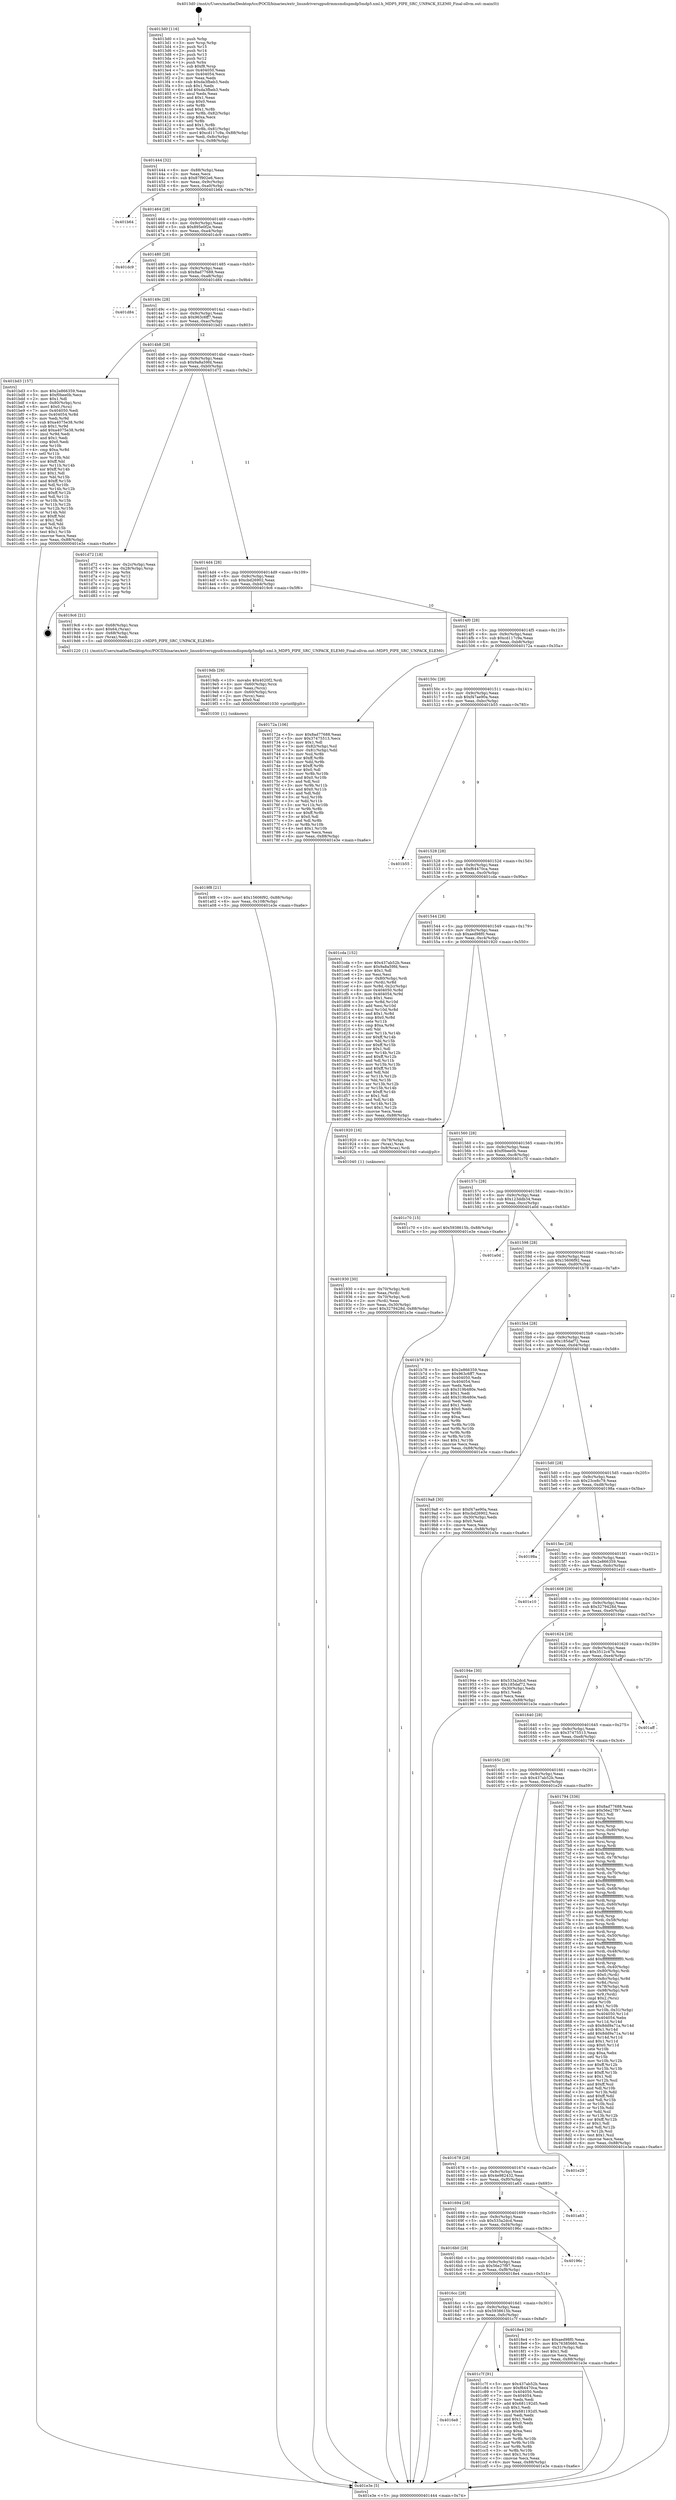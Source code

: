 digraph "0x4013d0" {
  label = "0x4013d0 (/mnt/c/Users/mathe/Desktop/tcc/POCII/binaries/extr_linuxdriversgpudrmmsmdispmdp5mdp5.xml.h_MDP5_PIPE_SRC_UNPACK_ELEM0_Final-ollvm.out::main(0))"
  labelloc = "t"
  node[shape=record]

  Entry [label="",width=0.3,height=0.3,shape=circle,fillcolor=black,style=filled]
  "0x401444" [label="{
     0x401444 [32]\l
     | [instrs]\l
     &nbsp;&nbsp;0x401444 \<+6\>: mov -0x88(%rbp),%eax\l
     &nbsp;&nbsp;0x40144a \<+2\>: mov %eax,%ecx\l
     &nbsp;&nbsp;0x40144c \<+6\>: sub $0x87f902e6,%ecx\l
     &nbsp;&nbsp;0x401452 \<+6\>: mov %eax,-0x9c(%rbp)\l
     &nbsp;&nbsp;0x401458 \<+6\>: mov %ecx,-0xa0(%rbp)\l
     &nbsp;&nbsp;0x40145e \<+6\>: je 0000000000401b64 \<main+0x794\>\l
  }"]
  "0x401b64" [label="{
     0x401b64\l
  }", style=dashed]
  "0x401464" [label="{
     0x401464 [28]\l
     | [instrs]\l
     &nbsp;&nbsp;0x401464 \<+5\>: jmp 0000000000401469 \<main+0x99\>\l
     &nbsp;&nbsp;0x401469 \<+6\>: mov -0x9c(%rbp),%eax\l
     &nbsp;&nbsp;0x40146f \<+5\>: sub $0x895e0f2e,%eax\l
     &nbsp;&nbsp;0x401474 \<+6\>: mov %eax,-0xa4(%rbp)\l
     &nbsp;&nbsp;0x40147a \<+6\>: je 0000000000401dc9 \<main+0x9f9\>\l
  }"]
  Exit [label="",width=0.3,height=0.3,shape=circle,fillcolor=black,style=filled,peripheries=2]
  "0x401dc9" [label="{
     0x401dc9\l
  }", style=dashed]
  "0x401480" [label="{
     0x401480 [28]\l
     | [instrs]\l
     &nbsp;&nbsp;0x401480 \<+5\>: jmp 0000000000401485 \<main+0xb5\>\l
     &nbsp;&nbsp;0x401485 \<+6\>: mov -0x9c(%rbp),%eax\l
     &nbsp;&nbsp;0x40148b \<+5\>: sub $0x8ad77688,%eax\l
     &nbsp;&nbsp;0x401490 \<+6\>: mov %eax,-0xa8(%rbp)\l
     &nbsp;&nbsp;0x401496 \<+6\>: je 0000000000401d84 \<main+0x9b4\>\l
  }"]
  "0x4016e8" [label="{
     0x4016e8\l
  }", style=dashed]
  "0x401d84" [label="{
     0x401d84\l
  }", style=dashed]
  "0x40149c" [label="{
     0x40149c [28]\l
     | [instrs]\l
     &nbsp;&nbsp;0x40149c \<+5\>: jmp 00000000004014a1 \<main+0xd1\>\l
     &nbsp;&nbsp;0x4014a1 \<+6\>: mov -0x9c(%rbp),%eax\l
     &nbsp;&nbsp;0x4014a7 \<+5\>: sub $0x963c6ff7,%eax\l
     &nbsp;&nbsp;0x4014ac \<+6\>: mov %eax,-0xac(%rbp)\l
     &nbsp;&nbsp;0x4014b2 \<+6\>: je 0000000000401bd3 \<main+0x803\>\l
  }"]
  "0x401c7f" [label="{
     0x401c7f [91]\l
     | [instrs]\l
     &nbsp;&nbsp;0x401c7f \<+5\>: mov $0x437ab52b,%eax\l
     &nbsp;&nbsp;0x401c84 \<+5\>: mov $0xf64470ca,%ecx\l
     &nbsp;&nbsp;0x401c89 \<+7\>: mov 0x404050,%edx\l
     &nbsp;&nbsp;0x401c90 \<+7\>: mov 0x404054,%esi\l
     &nbsp;&nbsp;0x401c97 \<+2\>: mov %edx,%edi\l
     &nbsp;&nbsp;0x401c99 \<+6\>: add $0x681192d5,%edi\l
     &nbsp;&nbsp;0x401c9f \<+3\>: sub $0x1,%edi\l
     &nbsp;&nbsp;0x401ca2 \<+6\>: sub $0x681192d5,%edi\l
     &nbsp;&nbsp;0x401ca8 \<+3\>: imul %edi,%edx\l
     &nbsp;&nbsp;0x401cab \<+3\>: and $0x1,%edx\l
     &nbsp;&nbsp;0x401cae \<+3\>: cmp $0x0,%edx\l
     &nbsp;&nbsp;0x401cb1 \<+4\>: sete %r8b\l
     &nbsp;&nbsp;0x401cb5 \<+3\>: cmp $0xa,%esi\l
     &nbsp;&nbsp;0x401cb8 \<+4\>: setl %r9b\l
     &nbsp;&nbsp;0x401cbc \<+3\>: mov %r8b,%r10b\l
     &nbsp;&nbsp;0x401cbf \<+3\>: and %r9b,%r10b\l
     &nbsp;&nbsp;0x401cc2 \<+3\>: xor %r9b,%r8b\l
     &nbsp;&nbsp;0x401cc5 \<+3\>: or %r8b,%r10b\l
     &nbsp;&nbsp;0x401cc8 \<+4\>: test $0x1,%r10b\l
     &nbsp;&nbsp;0x401ccc \<+3\>: cmovne %ecx,%eax\l
     &nbsp;&nbsp;0x401ccf \<+6\>: mov %eax,-0x88(%rbp)\l
     &nbsp;&nbsp;0x401cd5 \<+5\>: jmp 0000000000401e3e \<main+0xa6e\>\l
  }"]
  "0x401bd3" [label="{
     0x401bd3 [157]\l
     | [instrs]\l
     &nbsp;&nbsp;0x401bd3 \<+5\>: mov $0x2e866359,%eax\l
     &nbsp;&nbsp;0x401bd8 \<+5\>: mov $0xf0bee0b,%ecx\l
     &nbsp;&nbsp;0x401bdd \<+2\>: mov $0x1,%dl\l
     &nbsp;&nbsp;0x401bdf \<+4\>: mov -0x80(%rbp),%rsi\l
     &nbsp;&nbsp;0x401be3 \<+6\>: movl $0x0,(%rsi)\l
     &nbsp;&nbsp;0x401be9 \<+7\>: mov 0x404050,%edi\l
     &nbsp;&nbsp;0x401bf0 \<+8\>: mov 0x404054,%r8d\l
     &nbsp;&nbsp;0x401bf8 \<+3\>: mov %edi,%r9d\l
     &nbsp;&nbsp;0x401bfb \<+7\>: sub $0xa4075e38,%r9d\l
     &nbsp;&nbsp;0x401c02 \<+4\>: sub $0x1,%r9d\l
     &nbsp;&nbsp;0x401c06 \<+7\>: add $0xa4075e38,%r9d\l
     &nbsp;&nbsp;0x401c0d \<+4\>: imul %r9d,%edi\l
     &nbsp;&nbsp;0x401c11 \<+3\>: and $0x1,%edi\l
     &nbsp;&nbsp;0x401c14 \<+3\>: cmp $0x0,%edi\l
     &nbsp;&nbsp;0x401c17 \<+4\>: sete %r10b\l
     &nbsp;&nbsp;0x401c1b \<+4\>: cmp $0xa,%r8d\l
     &nbsp;&nbsp;0x401c1f \<+4\>: setl %r11b\l
     &nbsp;&nbsp;0x401c23 \<+3\>: mov %r10b,%bl\l
     &nbsp;&nbsp;0x401c26 \<+3\>: xor $0xff,%bl\l
     &nbsp;&nbsp;0x401c29 \<+3\>: mov %r11b,%r14b\l
     &nbsp;&nbsp;0x401c2c \<+4\>: xor $0xff,%r14b\l
     &nbsp;&nbsp;0x401c30 \<+3\>: xor $0x1,%dl\l
     &nbsp;&nbsp;0x401c33 \<+3\>: mov %bl,%r15b\l
     &nbsp;&nbsp;0x401c36 \<+4\>: and $0xff,%r15b\l
     &nbsp;&nbsp;0x401c3a \<+3\>: and %dl,%r10b\l
     &nbsp;&nbsp;0x401c3d \<+3\>: mov %r14b,%r12b\l
     &nbsp;&nbsp;0x401c40 \<+4\>: and $0xff,%r12b\l
     &nbsp;&nbsp;0x401c44 \<+3\>: and %dl,%r11b\l
     &nbsp;&nbsp;0x401c47 \<+3\>: or %r10b,%r15b\l
     &nbsp;&nbsp;0x401c4a \<+3\>: or %r11b,%r12b\l
     &nbsp;&nbsp;0x401c4d \<+3\>: xor %r12b,%r15b\l
     &nbsp;&nbsp;0x401c50 \<+3\>: or %r14b,%bl\l
     &nbsp;&nbsp;0x401c53 \<+3\>: xor $0xff,%bl\l
     &nbsp;&nbsp;0x401c56 \<+3\>: or $0x1,%dl\l
     &nbsp;&nbsp;0x401c59 \<+2\>: and %dl,%bl\l
     &nbsp;&nbsp;0x401c5b \<+3\>: or %bl,%r15b\l
     &nbsp;&nbsp;0x401c5e \<+4\>: test $0x1,%r15b\l
     &nbsp;&nbsp;0x401c62 \<+3\>: cmovne %ecx,%eax\l
     &nbsp;&nbsp;0x401c65 \<+6\>: mov %eax,-0x88(%rbp)\l
     &nbsp;&nbsp;0x401c6b \<+5\>: jmp 0000000000401e3e \<main+0xa6e\>\l
  }"]
  "0x4014b8" [label="{
     0x4014b8 [28]\l
     | [instrs]\l
     &nbsp;&nbsp;0x4014b8 \<+5\>: jmp 00000000004014bd \<main+0xed\>\l
     &nbsp;&nbsp;0x4014bd \<+6\>: mov -0x9c(%rbp),%eax\l
     &nbsp;&nbsp;0x4014c3 \<+5\>: sub $0x9a8a59fd,%eax\l
     &nbsp;&nbsp;0x4014c8 \<+6\>: mov %eax,-0xb0(%rbp)\l
     &nbsp;&nbsp;0x4014ce \<+6\>: je 0000000000401d72 \<main+0x9a2\>\l
  }"]
  "0x4019f8" [label="{
     0x4019f8 [21]\l
     | [instrs]\l
     &nbsp;&nbsp;0x4019f8 \<+10\>: movl $0x15606f92,-0x88(%rbp)\l
     &nbsp;&nbsp;0x401a02 \<+6\>: mov %eax,-0x108(%rbp)\l
     &nbsp;&nbsp;0x401a08 \<+5\>: jmp 0000000000401e3e \<main+0xa6e\>\l
  }"]
  "0x401d72" [label="{
     0x401d72 [18]\l
     | [instrs]\l
     &nbsp;&nbsp;0x401d72 \<+3\>: mov -0x2c(%rbp),%eax\l
     &nbsp;&nbsp;0x401d75 \<+4\>: lea -0x28(%rbp),%rsp\l
     &nbsp;&nbsp;0x401d79 \<+1\>: pop %rbx\l
     &nbsp;&nbsp;0x401d7a \<+2\>: pop %r12\l
     &nbsp;&nbsp;0x401d7c \<+2\>: pop %r13\l
     &nbsp;&nbsp;0x401d7e \<+2\>: pop %r14\l
     &nbsp;&nbsp;0x401d80 \<+2\>: pop %r15\l
     &nbsp;&nbsp;0x401d82 \<+1\>: pop %rbp\l
     &nbsp;&nbsp;0x401d83 \<+1\>: ret\l
  }"]
  "0x4014d4" [label="{
     0x4014d4 [28]\l
     | [instrs]\l
     &nbsp;&nbsp;0x4014d4 \<+5\>: jmp 00000000004014d9 \<main+0x109\>\l
     &nbsp;&nbsp;0x4014d9 \<+6\>: mov -0x9c(%rbp),%eax\l
     &nbsp;&nbsp;0x4014df \<+5\>: sub $0xcbd26902,%eax\l
     &nbsp;&nbsp;0x4014e4 \<+6\>: mov %eax,-0xb4(%rbp)\l
     &nbsp;&nbsp;0x4014ea \<+6\>: je 00000000004019c6 \<main+0x5f6\>\l
  }"]
  "0x4019db" [label="{
     0x4019db [29]\l
     | [instrs]\l
     &nbsp;&nbsp;0x4019db \<+10\>: movabs $0x4020f2,%rdi\l
     &nbsp;&nbsp;0x4019e5 \<+4\>: mov -0x60(%rbp),%rcx\l
     &nbsp;&nbsp;0x4019e9 \<+2\>: mov %eax,(%rcx)\l
     &nbsp;&nbsp;0x4019eb \<+4\>: mov -0x60(%rbp),%rcx\l
     &nbsp;&nbsp;0x4019ef \<+2\>: mov (%rcx),%esi\l
     &nbsp;&nbsp;0x4019f1 \<+2\>: mov $0x0,%al\l
     &nbsp;&nbsp;0x4019f3 \<+5\>: call 0000000000401030 \<printf@plt\>\l
     | [calls]\l
     &nbsp;&nbsp;0x401030 \{1\} (unknown)\l
  }"]
  "0x4019c6" [label="{
     0x4019c6 [21]\l
     | [instrs]\l
     &nbsp;&nbsp;0x4019c6 \<+4\>: mov -0x68(%rbp),%rax\l
     &nbsp;&nbsp;0x4019ca \<+6\>: movl $0x64,(%rax)\l
     &nbsp;&nbsp;0x4019d0 \<+4\>: mov -0x68(%rbp),%rax\l
     &nbsp;&nbsp;0x4019d4 \<+2\>: mov (%rax),%edi\l
     &nbsp;&nbsp;0x4019d6 \<+5\>: call 0000000000401220 \<MDP5_PIPE_SRC_UNPACK_ELEM0\>\l
     | [calls]\l
     &nbsp;&nbsp;0x401220 \{1\} (/mnt/c/Users/mathe/Desktop/tcc/POCII/binaries/extr_linuxdriversgpudrmmsmdispmdp5mdp5.xml.h_MDP5_PIPE_SRC_UNPACK_ELEM0_Final-ollvm.out::MDP5_PIPE_SRC_UNPACK_ELEM0)\l
  }"]
  "0x4014f0" [label="{
     0x4014f0 [28]\l
     | [instrs]\l
     &nbsp;&nbsp;0x4014f0 \<+5\>: jmp 00000000004014f5 \<main+0x125\>\l
     &nbsp;&nbsp;0x4014f5 \<+6\>: mov -0x9c(%rbp),%eax\l
     &nbsp;&nbsp;0x4014fb \<+5\>: sub $0xcd117c9a,%eax\l
     &nbsp;&nbsp;0x401500 \<+6\>: mov %eax,-0xb8(%rbp)\l
     &nbsp;&nbsp;0x401506 \<+6\>: je 000000000040172a \<main+0x35a\>\l
  }"]
  "0x401930" [label="{
     0x401930 [30]\l
     | [instrs]\l
     &nbsp;&nbsp;0x401930 \<+4\>: mov -0x70(%rbp),%rdi\l
     &nbsp;&nbsp;0x401934 \<+2\>: mov %eax,(%rdi)\l
     &nbsp;&nbsp;0x401936 \<+4\>: mov -0x70(%rbp),%rdi\l
     &nbsp;&nbsp;0x40193a \<+2\>: mov (%rdi),%eax\l
     &nbsp;&nbsp;0x40193c \<+3\>: mov %eax,-0x30(%rbp)\l
     &nbsp;&nbsp;0x40193f \<+10\>: movl $0x3279428d,-0x88(%rbp)\l
     &nbsp;&nbsp;0x401949 \<+5\>: jmp 0000000000401e3e \<main+0xa6e\>\l
  }"]
  "0x40172a" [label="{
     0x40172a [106]\l
     | [instrs]\l
     &nbsp;&nbsp;0x40172a \<+5\>: mov $0x8ad77688,%eax\l
     &nbsp;&nbsp;0x40172f \<+5\>: mov $0x37475513,%ecx\l
     &nbsp;&nbsp;0x401734 \<+2\>: mov $0x1,%dl\l
     &nbsp;&nbsp;0x401736 \<+7\>: mov -0x82(%rbp),%sil\l
     &nbsp;&nbsp;0x40173d \<+7\>: mov -0x81(%rbp),%dil\l
     &nbsp;&nbsp;0x401744 \<+3\>: mov %sil,%r8b\l
     &nbsp;&nbsp;0x401747 \<+4\>: xor $0xff,%r8b\l
     &nbsp;&nbsp;0x40174b \<+3\>: mov %dil,%r9b\l
     &nbsp;&nbsp;0x40174e \<+4\>: xor $0xff,%r9b\l
     &nbsp;&nbsp;0x401752 \<+3\>: xor $0x0,%dl\l
     &nbsp;&nbsp;0x401755 \<+3\>: mov %r8b,%r10b\l
     &nbsp;&nbsp;0x401758 \<+4\>: and $0x0,%r10b\l
     &nbsp;&nbsp;0x40175c \<+3\>: and %dl,%sil\l
     &nbsp;&nbsp;0x40175f \<+3\>: mov %r9b,%r11b\l
     &nbsp;&nbsp;0x401762 \<+4\>: and $0x0,%r11b\l
     &nbsp;&nbsp;0x401766 \<+3\>: and %dl,%dil\l
     &nbsp;&nbsp;0x401769 \<+3\>: or %sil,%r10b\l
     &nbsp;&nbsp;0x40176c \<+3\>: or %dil,%r11b\l
     &nbsp;&nbsp;0x40176f \<+3\>: xor %r11b,%r10b\l
     &nbsp;&nbsp;0x401772 \<+3\>: or %r9b,%r8b\l
     &nbsp;&nbsp;0x401775 \<+4\>: xor $0xff,%r8b\l
     &nbsp;&nbsp;0x401779 \<+3\>: or $0x0,%dl\l
     &nbsp;&nbsp;0x40177c \<+3\>: and %dl,%r8b\l
     &nbsp;&nbsp;0x40177f \<+3\>: or %r8b,%r10b\l
     &nbsp;&nbsp;0x401782 \<+4\>: test $0x1,%r10b\l
     &nbsp;&nbsp;0x401786 \<+3\>: cmovne %ecx,%eax\l
     &nbsp;&nbsp;0x401789 \<+6\>: mov %eax,-0x88(%rbp)\l
     &nbsp;&nbsp;0x40178f \<+5\>: jmp 0000000000401e3e \<main+0xa6e\>\l
  }"]
  "0x40150c" [label="{
     0x40150c [28]\l
     | [instrs]\l
     &nbsp;&nbsp;0x40150c \<+5\>: jmp 0000000000401511 \<main+0x141\>\l
     &nbsp;&nbsp;0x401511 \<+6\>: mov -0x9c(%rbp),%eax\l
     &nbsp;&nbsp;0x401517 \<+5\>: sub $0xf47ae90a,%eax\l
     &nbsp;&nbsp;0x40151c \<+6\>: mov %eax,-0xbc(%rbp)\l
     &nbsp;&nbsp;0x401522 \<+6\>: je 0000000000401b55 \<main+0x785\>\l
  }"]
  "0x401e3e" [label="{
     0x401e3e [5]\l
     | [instrs]\l
     &nbsp;&nbsp;0x401e3e \<+5\>: jmp 0000000000401444 \<main+0x74\>\l
  }"]
  "0x4013d0" [label="{
     0x4013d0 [116]\l
     | [instrs]\l
     &nbsp;&nbsp;0x4013d0 \<+1\>: push %rbp\l
     &nbsp;&nbsp;0x4013d1 \<+3\>: mov %rsp,%rbp\l
     &nbsp;&nbsp;0x4013d4 \<+2\>: push %r15\l
     &nbsp;&nbsp;0x4013d6 \<+2\>: push %r14\l
     &nbsp;&nbsp;0x4013d8 \<+2\>: push %r13\l
     &nbsp;&nbsp;0x4013da \<+2\>: push %r12\l
     &nbsp;&nbsp;0x4013dc \<+1\>: push %rbx\l
     &nbsp;&nbsp;0x4013dd \<+7\>: sub $0xf8,%rsp\l
     &nbsp;&nbsp;0x4013e4 \<+7\>: mov 0x404050,%eax\l
     &nbsp;&nbsp;0x4013eb \<+7\>: mov 0x404054,%ecx\l
     &nbsp;&nbsp;0x4013f2 \<+2\>: mov %eax,%edx\l
     &nbsp;&nbsp;0x4013f4 \<+6\>: sub $0xda3fbeb3,%edx\l
     &nbsp;&nbsp;0x4013fa \<+3\>: sub $0x1,%edx\l
     &nbsp;&nbsp;0x4013fd \<+6\>: add $0xda3fbeb3,%edx\l
     &nbsp;&nbsp;0x401403 \<+3\>: imul %edx,%eax\l
     &nbsp;&nbsp;0x401406 \<+3\>: and $0x1,%eax\l
     &nbsp;&nbsp;0x401409 \<+3\>: cmp $0x0,%eax\l
     &nbsp;&nbsp;0x40140c \<+4\>: sete %r8b\l
     &nbsp;&nbsp;0x401410 \<+4\>: and $0x1,%r8b\l
     &nbsp;&nbsp;0x401414 \<+7\>: mov %r8b,-0x82(%rbp)\l
     &nbsp;&nbsp;0x40141b \<+3\>: cmp $0xa,%ecx\l
     &nbsp;&nbsp;0x40141e \<+4\>: setl %r8b\l
     &nbsp;&nbsp;0x401422 \<+4\>: and $0x1,%r8b\l
     &nbsp;&nbsp;0x401426 \<+7\>: mov %r8b,-0x81(%rbp)\l
     &nbsp;&nbsp;0x40142d \<+10\>: movl $0xcd117c9a,-0x88(%rbp)\l
     &nbsp;&nbsp;0x401437 \<+6\>: mov %edi,-0x8c(%rbp)\l
     &nbsp;&nbsp;0x40143d \<+7\>: mov %rsi,-0x98(%rbp)\l
  }"]
  "0x4016cc" [label="{
     0x4016cc [28]\l
     | [instrs]\l
     &nbsp;&nbsp;0x4016cc \<+5\>: jmp 00000000004016d1 \<main+0x301\>\l
     &nbsp;&nbsp;0x4016d1 \<+6\>: mov -0x9c(%rbp),%eax\l
     &nbsp;&nbsp;0x4016d7 \<+5\>: sub $0x5938615b,%eax\l
     &nbsp;&nbsp;0x4016dc \<+6\>: mov %eax,-0xfc(%rbp)\l
     &nbsp;&nbsp;0x4016e2 \<+6\>: je 0000000000401c7f \<main+0x8af\>\l
  }"]
  "0x401b55" [label="{
     0x401b55\l
  }", style=dashed]
  "0x401528" [label="{
     0x401528 [28]\l
     | [instrs]\l
     &nbsp;&nbsp;0x401528 \<+5\>: jmp 000000000040152d \<main+0x15d\>\l
     &nbsp;&nbsp;0x40152d \<+6\>: mov -0x9c(%rbp),%eax\l
     &nbsp;&nbsp;0x401533 \<+5\>: sub $0xf64470ca,%eax\l
     &nbsp;&nbsp;0x401538 \<+6\>: mov %eax,-0xc0(%rbp)\l
     &nbsp;&nbsp;0x40153e \<+6\>: je 0000000000401cda \<main+0x90a\>\l
  }"]
  "0x4018e4" [label="{
     0x4018e4 [30]\l
     | [instrs]\l
     &nbsp;&nbsp;0x4018e4 \<+5\>: mov $0xaed98f0,%eax\l
     &nbsp;&nbsp;0x4018e9 \<+5\>: mov $0x76385660,%ecx\l
     &nbsp;&nbsp;0x4018ee \<+3\>: mov -0x31(%rbp),%dl\l
     &nbsp;&nbsp;0x4018f1 \<+3\>: test $0x1,%dl\l
     &nbsp;&nbsp;0x4018f4 \<+3\>: cmovne %ecx,%eax\l
     &nbsp;&nbsp;0x4018f7 \<+6\>: mov %eax,-0x88(%rbp)\l
     &nbsp;&nbsp;0x4018fd \<+5\>: jmp 0000000000401e3e \<main+0xa6e\>\l
  }"]
  "0x401cda" [label="{
     0x401cda [152]\l
     | [instrs]\l
     &nbsp;&nbsp;0x401cda \<+5\>: mov $0x437ab52b,%eax\l
     &nbsp;&nbsp;0x401cdf \<+5\>: mov $0x9a8a59fd,%ecx\l
     &nbsp;&nbsp;0x401ce4 \<+2\>: mov $0x1,%dl\l
     &nbsp;&nbsp;0x401ce6 \<+2\>: xor %esi,%esi\l
     &nbsp;&nbsp;0x401ce8 \<+4\>: mov -0x80(%rbp),%rdi\l
     &nbsp;&nbsp;0x401cec \<+3\>: mov (%rdi),%r8d\l
     &nbsp;&nbsp;0x401cef \<+4\>: mov %r8d,-0x2c(%rbp)\l
     &nbsp;&nbsp;0x401cf3 \<+8\>: mov 0x404050,%r8d\l
     &nbsp;&nbsp;0x401cfb \<+8\>: mov 0x404054,%r9d\l
     &nbsp;&nbsp;0x401d03 \<+3\>: sub $0x1,%esi\l
     &nbsp;&nbsp;0x401d06 \<+3\>: mov %r8d,%r10d\l
     &nbsp;&nbsp;0x401d09 \<+3\>: add %esi,%r10d\l
     &nbsp;&nbsp;0x401d0c \<+4\>: imul %r10d,%r8d\l
     &nbsp;&nbsp;0x401d10 \<+4\>: and $0x1,%r8d\l
     &nbsp;&nbsp;0x401d14 \<+4\>: cmp $0x0,%r8d\l
     &nbsp;&nbsp;0x401d18 \<+4\>: sete %r11b\l
     &nbsp;&nbsp;0x401d1c \<+4\>: cmp $0xa,%r9d\l
     &nbsp;&nbsp;0x401d20 \<+3\>: setl %bl\l
     &nbsp;&nbsp;0x401d23 \<+3\>: mov %r11b,%r14b\l
     &nbsp;&nbsp;0x401d26 \<+4\>: xor $0xff,%r14b\l
     &nbsp;&nbsp;0x401d2a \<+3\>: mov %bl,%r15b\l
     &nbsp;&nbsp;0x401d2d \<+4\>: xor $0xff,%r15b\l
     &nbsp;&nbsp;0x401d31 \<+3\>: xor $0x1,%dl\l
     &nbsp;&nbsp;0x401d34 \<+3\>: mov %r14b,%r12b\l
     &nbsp;&nbsp;0x401d37 \<+4\>: and $0xff,%r12b\l
     &nbsp;&nbsp;0x401d3b \<+3\>: and %dl,%r11b\l
     &nbsp;&nbsp;0x401d3e \<+3\>: mov %r15b,%r13b\l
     &nbsp;&nbsp;0x401d41 \<+4\>: and $0xff,%r13b\l
     &nbsp;&nbsp;0x401d45 \<+2\>: and %dl,%bl\l
     &nbsp;&nbsp;0x401d47 \<+3\>: or %r11b,%r12b\l
     &nbsp;&nbsp;0x401d4a \<+3\>: or %bl,%r13b\l
     &nbsp;&nbsp;0x401d4d \<+3\>: xor %r13b,%r12b\l
     &nbsp;&nbsp;0x401d50 \<+3\>: or %r15b,%r14b\l
     &nbsp;&nbsp;0x401d53 \<+4\>: xor $0xff,%r14b\l
     &nbsp;&nbsp;0x401d57 \<+3\>: or $0x1,%dl\l
     &nbsp;&nbsp;0x401d5a \<+3\>: and %dl,%r14b\l
     &nbsp;&nbsp;0x401d5d \<+3\>: or %r14b,%r12b\l
     &nbsp;&nbsp;0x401d60 \<+4\>: test $0x1,%r12b\l
     &nbsp;&nbsp;0x401d64 \<+3\>: cmovne %ecx,%eax\l
     &nbsp;&nbsp;0x401d67 \<+6\>: mov %eax,-0x88(%rbp)\l
     &nbsp;&nbsp;0x401d6d \<+5\>: jmp 0000000000401e3e \<main+0xa6e\>\l
  }"]
  "0x401544" [label="{
     0x401544 [28]\l
     | [instrs]\l
     &nbsp;&nbsp;0x401544 \<+5\>: jmp 0000000000401549 \<main+0x179\>\l
     &nbsp;&nbsp;0x401549 \<+6\>: mov -0x9c(%rbp),%eax\l
     &nbsp;&nbsp;0x40154f \<+5\>: sub $0xaed98f0,%eax\l
     &nbsp;&nbsp;0x401554 \<+6\>: mov %eax,-0xc4(%rbp)\l
     &nbsp;&nbsp;0x40155a \<+6\>: je 0000000000401920 \<main+0x550\>\l
  }"]
  "0x4016b0" [label="{
     0x4016b0 [28]\l
     | [instrs]\l
     &nbsp;&nbsp;0x4016b0 \<+5\>: jmp 00000000004016b5 \<main+0x2e5\>\l
     &nbsp;&nbsp;0x4016b5 \<+6\>: mov -0x9c(%rbp),%eax\l
     &nbsp;&nbsp;0x4016bb \<+5\>: sub $0x56e27f97,%eax\l
     &nbsp;&nbsp;0x4016c0 \<+6\>: mov %eax,-0xf8(%rbp)\l
     &nbsp;&nbsp;0x4016c6 \<+6\>: je 00000000004018e4 \<main+0x514\>\l
  }"]
  "0x401920" [label="{
     0x401920 [16]\l
     | [instrs]\l
     &nbsp;&nbsp;0x401920 \<+4\>: mov -0x78(%rbp),%rax\l
     &nbsp;&nbsp;0x401924 \<+3\>: mov (%rax),%rax\l
     &nbsp;&nbsp;0x401927 \<+4\>: mov 0x8(%rax),%rdi\l
     &nbsp;&nbsp;0x40192b \<+5\>: call 0000000000401040 \<atoi@plt\>\l
     | [calls]\l
     &nbsp;&nbsp;0x401040 \{1\} (unknown)\l
  }"]
  "0x401560" [label="{
     0x401560 [28]\l
     | [instrs]\l
     &nbsp;&nbsp;0x401560 \<+5\>: jmp 0000000000401565 \<main+0x195\>\l
     &nbsp;&nbsp;0x401565 \<+6\>: mov -0x9c(%rbp),%eax\l
     &nbsp;&nbsp;0x40156b \<+5\>: sub $0xf0bee0b,%eax\l
     &nbsp;&nbsp;0x401570 \<+6\>: mov %eax,-0xc8(%rbp)\l
     &nbsp;&nbsp;0x401576 \<+6\>: je 0000000000401c70 \<main+0x8a0\>\l
  }"]
  "0x40196c" [label="{
     0x40196c\l
  }", style=dashed]
  "0x401c70" [label="{
     0x401c70 [15]\l
     | [instrs]\l
     &nbsp;&nbsp;0x401c70 \<+10\>: movl $0x5938615b,-0x88(%rbp)\l
     &nbsp;&nbsp;0x401c7a \<+5\>: jmp 0000000000401e3e \<main+0xa6e\>\l
  }"]
  "0x40157c" [label="{
     0x40157c [28]\l
     | [instrs]\l
     &nbsp;&nbsp;0x40157c \<+5\>: jmp 0000000000401581 \<main+0x1b1\>\l
     &nbsp;&nbsp;0x401581 \<+6\>: mov -0x9c(%rbp),%eax\l
     &nbsp;&nbsp;0x401587 \<+5\>: sub $0x123ddb34,%eax\l
     &nbsp;&nbsp;0x40158c \<+6\>: mov %eax,-0xcc(%rbp)\l
     &nbsp;&nbsp;0x401592 \<+6\>: je 0000000000401a0d \<main+0x63d\>\l
  }"]
  "0x401694" [label="{
     0x401694 [28]\l
     | [instrs]\l
     &nbsp;&nbsp;0x401694 \<+5\>: jmp 0000000000401699 \<main+0x2c9\>\l
     &nbsp;&nbsp;0x401699 \<+6\>: mov -0x9c(%rbp),%eax\l
     &nbsp;&nbsp;0x40169f \<+5\>: sub $0x533a2dcd,%eax\l
     &nbsp;&nbsp;0x4016a4 \<+6\>: mov %eax,-0xf4(%rbp)\l
     &nbsp;&nbsp;0x4016aa \<+6\>: je 000000000040196c \<main+0x59c\>\l
  }"]
  "0x401a0d" [label="{
     0x401a0d\l
  }", style=dashed]
  "0x401598" [label="{
     0x401598 [28]\l
     | [instrs]\l
     &nbsp;&nbsp;0x401598 \<+5\>: jmp 000000000040159d \<main+0x1cd\>\l
     &nbsp;&nbsp;0x40159d \<+6\>: mov -0x9c(%rbp),%eax\l
     &nbsp;&nbsp;0x4015a3 \<+5\>: sub $0x15606f92,%eax\l
     &nbsp;&nbsp;0x4015a8 \<+6\>: mov %eax,-0xd0(%rbp)\l
     &nbsp;&nbsp;0x4015ae \<+6\>: je 0000000000401b78 \<main+0x7a8\>\l
  }"]
  "0x401a63" [label="{
     0x401a63\l
  }", style=dashed]
  "0x401b78" [label="{
     0x401b78 [91]\l
     | [instrs]\l
     &nbsp;&nbsp;0x401b78 \<+5\>: mov $0x2e866359,%eax\l
     &nbsp;&nbsp;0x401b7d \<+5\>: mov $0x963c6ff7,%ecx\l
     &nbsp;&nbsp;0x401b82 \<+7\>: mov 0x404050,%edx\l
     &nbsp;&nbsp;0x401b89 \<+7\>: mov 0x404054,%esi\l
     &nbsp;&nbsp;0x401b90 \<+2\>: mov %edx,%edi\l
     &nbsp;&nbsp;0x401b92 \<+6\>: sub $0x319b480e,%edi\l
     &nbsp;&nbsp;0x401b98 \<+3\>: sub $0x1,%edi\l
     &nbsp;&nbsp;0x401b9b \<+6\>: add $0x319b480e,%edi\l
     &nbsp;&nbsp;0x401ba1 \<+3\>: imul %edi,%edx\l
     &nbsp;&nbsp;0x401ba4 \<+3\>: and $0x1,%edx\l
     &nbsp;&nbsp;0x401ba7 \<+3\>: cmp $0x0,%edx\l
     &nbsp;&nbsp;0x401baa \<+4\>: sete %r8b\l
     &nbsp;&nbsp;0x401bae \<+3\>: cmp $0xa,%esi\l
     &nbsp;&nbsp;0x401bb1 \<+4\>: setl %r9b\l
     &nbsp;&nbsp;0x401bb5 \<+3\>: mov %r8b,%r10b\l
     &nbsp;&nbsp;0x401bb8 \<+3\>: and %r9b,%r10b\l
     &nbsp;&nbsp;0x401bbb \<+3\>: xor %r9b,%r8b\l
     &nbsp;&nbsp;0x401bbe \<+3\>: or %r8b,%r10b\l
     &nbsp;&nbsp;0x401bc1 \<+4\>: test $0x1,%r10b\l
     &nbsp;&nbsp;0x401bc5 \<+3\>: cmovne %ecx,%eax\l
     &nbsp;&nbsp;0x401bc8 \<+6\>: mov %eax,-0x88(%rbp)\l
     &nbsp;&nbsp;0x401bce \<+5\>: jmp 0000000000401e3e \<main+0xa6e\>\l
  }"]
  "0x4015b4" [label="{
     0x4015b4 [28]\l
     | [instrs]\l
     &nbsp;&nbsp;0x4015b4 \<+5\>: jmp 00000000004015b9 \<main+0x1e9\>\l
     &nbsp;&nbsp;0x4015b9 \<+6\>: mov -0x9c(%rbp),%eax\l
     &nbsp;&nbsp;0x4015bf \<+5\>: sub $0x185daf72,%eax\l
     &nbsp;&nbsp;0x4015c4 \<+6\>: mov %eax,-0xd4(%rbp)\l
     &nbsp;&nbsp;0x4015ca \<+6\>: je 00000000004019a8 \<main+0x5d8\>\l
  }"]
  "0x401678" [label="{
     0x401678 [28]\l
     | [instrs]\l
     &nbsp;&nbsp;0x401678 \<+5\>: jmp 000000000040167d \<main+0x2ad\>\l
     &nbsp;&nbsp;0x40167d \<+6\>: mov -0x9c(%rbp),%eax\l
     &nbsp;&nbsp;0x401683 \<+5\>: sub $0x4e982432,%eax\l
     &nbsp;&nbsp;0x401688 \<+6\>: mov %eax,-0xf0(%rbp)\l
     &nbsp;&nbsp;0x40168e \<+6\>: je 0000000000401a63 \<main+0x693\>\l
  }"]
  "0x4019a8" [label="{
     0x4019a8 [30]\l
     | [instrs]\l
     &nbsp;&nbsp;0x4019a8 \<+5\>: mov $0xf47ae90a,%eax\l
     &nbsp;&nbsp;0x4019ad \<+5\>: mov $0xcbd26902,%ecx\l
     &nbsp;&nbsp;0x4019b2 \<+3\>: mov -0x30(%rbp),%edx\l
     &nbsp;&nbsp;0x4019b5 \<+3\>: cmp $0x0,%edx\l
     &nbsp;&nbsp;0x4019b8 \<+3\>: cmove %ecx,%eax\l
     &nbsp;&nbsp;0x4019bb \<+6\>: mov %eax,-0x88(%rbp)\l
     &nbsp;&nbsp;0x4019c1 \<+5\>: jmp 0000000000401e3e \<main+0xa6e\>\l
  }"]
  "0x4015d0" [label="{
     0x4015d0 [28]\l
     | [instrs]\l
     &nbsp;&nbsp;0x4015d0 \<+5\>: jmp 00000000004015d5 \<main+0x205\>\l
     &nbsp;&nbsp;0x4015d5 \<+6\>: mov -0x9c(%rbp),%eax\l
     &nbsp;&nbsp;0x4015db \<+5\>: sub $0x23ce8c79,%eax\l
     &nbsp;&nbsp;0x4015e0 \<+6\>: mov %eax,-0xd8(%rbp)\l
     &nbsp;&nbsp;0x4015e6 \<+6\>: je 000000000040198a \<main+0x5ba\>\l
  }"]
  "0x401e29" [label="{
     0x401e29\l
  }", style=dashed]
  "0x40198a" [label="{
     0x40198a\l
  }", style=dashed]
  "0x4015ec" [label="{
     0x4015ec [28]\l
     | [instrs]\l
     &nbsp;&nbsp;0x4015ec \<+5\>: jmp 00000000004015f1 \<main+0x221\>\l
     &nbsp;&nbsp;0x4015f1 \<+6\>: mov -0x9c(%rbp),%eax\l
     &nbsp;&nbsp;0x4015f7 \<+5\>: sub $0x2e866359,%eax\l
     &nbsp;&nbsp;0x4015fc \<+6\>: mov %eax,-0xdc(%rbp)\l
     &nbsp;&nbsp;0x401602 \<+6\>: je 0000000000401e10 \<main+0xa40\>\l
  }"]
  "0x40165c" [label="{
     0x40165c [28]\l
     | [instrs]\l
     &nbsp;&nbsp;0x40165c \<+5\>: jmp 0000000000401661 \<main+0x291\>\l
     &nbsp;&nbsp;0x401661 \<+6\>: mov -0x9c(%rbp),%eax\l
     &nbsp;&nbsp;0x401667 \<+5\>: sub $0x437ab52b,%eax\l
     &nbsp;&nbsp;0x40166c \<+6\>: mov %eax,-0xec(%rbp)\l
     &nbsp;&nbsp;0x401672 \<+6\>: je 0000000000401e29 \<main+0xa59\>\l
  }"]
  "0x401e10" [label="{
     0x401e10\l
  }", style=dashed]
  "0x401608" [label="{
     0x401608 [28]\l
     | [instrs]\l
     &nbsp;&nbsp;0x401608 \<+5\>: jmp 000000000040160d \<main+0x23d\>\l
     &nbsp;&nbsp;0x40160d \<+6\>: mov -0x9c(%rbp),%eax\l
     &nbsp;&nbsp;0x401613 \<+5\>: sub $0x3279428d,%eax\l
     &nbsp;&nbsp;0x401618 \<+6\>: mov %eax,-0xe0(%rbp)\l
     &nbsp;&nbsp;0x40161e \<+6\>: je 000000000040194e \<main+0x57e\>\l
  }"]
  "0x401794" [label="{
     0x401794 [336]\l
     | [instrs]\l
     &nbsp;&nbsp;0x401794 \<+5\>: mov $0x8ad77688,%eax\l
     &nbsp;&nbsp;0x401799 \<+5\>: mov $0x56e27f97,%ecx\l
     &nbsp;&nbsp;0x40179e \<+2\>: mov $0x1,%dl\l
     &nbsp;&nbsp;0x4017a0 \<+3\>: mov %rsp,%rsi\l
     &nbsp;&nbsp;0x4017a3 \<+4\>: add $0xfffffffffffffff0,%rsi\l
     &nbsp;&nbsp;0x4017a7 \<+3\>: mov %rsi,%rsp\l
     &nbsp;&nbsp;0x4017aa \<+4\>: mov %rsi,-0x80(%rbp)\l
     &nbsp;&nbsp;0x4017ae \<+3\>: mov %rsp,%rsi\l
     &nbsp;&nbsp;0x4017b1 \<+4\>: add $0xfffffffffffffff0,%rsi\l
     &nbsp;&nbsp;0x4017b5 \<+3\>: mov %rsi,%rsp\l
     &nbsp;&nbsp;0x4017b8 \<+3\>: mov %rsp,%rdi\l
     &nbsp;&nbsp;0x4017bb \<+4\>: add $0xfffffffffffffff0,%rdi\l
     &nbsp;&nbsp;0x4017bf \<+3\>: mov %rdi,%rsp\l
     &nbsp;&nbsp;0x4017c2 \<+4\>: mov %rdi,-0x78(%rbp)\l
     &nbsp;&nbsp;0x4017c6 \<+3\>: mov %rsp,%rdi\l
     &nbsp;&nbsp;0x4017c9 \<+4\>: add $0xfffffffffffffff0,%rdi\l
     &nbsp;&nbsp;0x4017cd \<+3\>: mov %rdi,%rsp\l
     &nbsp;&nbsp;0x4017d0 \<+4\>: mov %rdi,-0x70(%rbp)\l
     &nbsp;&nbsp;0x4017d4 \<+3\>: mov %rsp,%rdi\l
     &nbsp;&nbsp;0x4017d7 \<+4\>: add $0xfffffffffffffff0,%rdi\l
     &nbsp;&nbsp;0x4017db \<+3\>: mov %rdi,%rsp\l
     &nbsp;&nbsp;0x4017de \<+4\>: mov %rdi,-0x68(%rbp)\l
     &nbsp;&nbsp;0x4017e2 \<+3\>: mov %rsp,%rdi\l
     &nbsp;&nbsp;0x4017e5 \<+4\>: add $0xfffffffffffffff0,%rdi\l
     &nbsp;&nbsp;0x4017e9 \<+3\>: mov %rdi,%rsp\l
     &nbsp;&nbsp;0x4017ec \<+4\>: mov %rdi,-0x60(%rbp)\l
     &nbsp;&nbsp;0x4017f0 \<+3\>: mov %rsp,%rdi\l
     &nbsp;&nbsp;0x4017f3 \<+4\>: add $0xfffffffffffffff0,%rdi\l
     &nbsp;&nbsp;0x4017f7 \<+3\>: mov %rdi,%rsp\l
     &nbsp;&nbsp;0x4017fa \<+4\>: mov %rdi,-0x58(%rbp)\l
     &nbsp;&nbsp;0x4017fe \<+3\>: mov %rsp,%rdi\l
     &nbsp;&nbsp;0x401801 \<+4\>: add $0xfffffffffffffff0,%rdi\l
     &nbsp;&nbsp;0x401805 \<+3\>: mov %rdi,%rsp\l
     &nbsp;&nbsp;0x401808 \<+4\>: mov %rdi,-0x50(%rbp)\l
     &nbsp;&nbsp;0x40180c \<+3\>: mov %rsp,%rdi\l
     &nbsp;&nbsp;0x40180f \<+4\>: add $0xfffffffffffffff0,%rdi\l
     &nbsp;&nbsp;0x401813 \<+3\>: mov %rdi,%rsp\l
     &nbsp;&nbsp;0x401816 \<+4\>: mov %rdi,-0x48(%rbp)\l
     &nbsp;&nbsp;0x40181a \<+3\>: mov %rsp,%rdi\l
     &nbsp;&nbsp;0x40181d \<+4\>: add $0xfffffffffffffff0,%rdi\l
     &nbsp;&nbsp;0x401821 \<+3\>: mov %rdi,%rsp\l
     &nbsp;&nbsp;0x401824 \<+4\>: mov %rdi,-0x40(%rbp)\l
     &nbsp;&nbsp;0x401828 \<+4\>: mov -0x80(%rbp),%rdi\l
     &nbsp;&nbsp;0x40182c \<+6\>: movl $0x0,(%rdi)\l
     &nbsp;&nbsp;0x401832 \<+7\>: mov -0x8c(%rbp),%r8d\l
     &nbsp;&nbsp;0x401839 \<+3\>: mov %r8d,(%rsi)\l
     &nbsp;&nbsp;0x40183c \<+4\>: mov -0x78(%rbp),%rdi\l
     &nbsp;&nbsp;0x401840 \<+7\>: mov -0x98(%rbp),%r9\l
     &nbsp;&nbsp;0x401847 \<+3\>: mov %r9,(%rdi)\l
     &nbsp;&nbsp;0x40184a \<+3\>: cmpl $0x2,(%rsi)\l
     &nbsp;&nbsp;0x40184d \<+4\>: setne %r10b\l
     &nbsp;&nbsp;0x401851 \<+4\>: and $0x1,%r10b\l
     &nbsp;&nbsp;0x401855 \<+4\>: mov %r10b,-0x31(%rbp)\l
     &nbsp;&nbsp;0x401859 \<+8\>: mov 0x404050,%r11d\l
     &nbsp;&nbsp;0x401861 \<+7\>: mov 0x404054,%ebx\l
     &nbsp;&nbsp;0x401868 \<+3\>: mov %r11d,%r14d\l
     &nbsp;&nbsp;0x40186b \<+7\>: sub $0x8dd9a71a,%r14d\l
     &nbsp;&nbsp;0x401872 \<+4\>: sub $0x1,%r14d\l
     &nbsp;&nbsp;0x401876 \<+7\>: add $0x8dd9a71a,%r14d\l
     &nbsp;&nbsp;0x40187d \<+4\>: imul %r14d,%r11d\l
     &nbsp;&nbsp;0x401881 \<+4\>: and $0x1,%r11d\l
     &nbsp;&nbsp;0x401885 \<+4\>: cmp $0x0,%r11d\l
     &nbsp;&nbsp;0x401889 \<+4\>: sete %r10b\l
     &nbsp;&nbsp;0x40188d \<+3\>: cmp $0xa,%ebx\l
     &nbsp;&nbsp;0x401890 \<+4\>: setl %r15b\l
     &nbsp;&nbsp;0x401894 \<+3\>: mov %r10b,%r12b\l
     &nbsp;&nbsp;0x401897 \<+4\>: xor $0xff,%r12b\l
     &nbsp;&nbsp;0x40189b \<+3\>: mov %r15b,%r13b\l
     &nbsp;&nbsp;0x40189e \<+4\>: xor $0xff,%r13b\l
     &nbsp;&nbsp;0x4018a2 \<+3\>: xor $0x1,%dl\l
     &nbsp;&nbsp;0x4018a5 \<+3\>: mov %r12b,%sil\l
     &nbsp;&nbsp;0x4018a8 \<+4\>: and $0xff,%sil\l
     &nbsp;&nbsp;0x4018ac \<+3\>: and %dl,%r10b\l
     &nbsp;&nbsp;0x4018af \<+3\>: mov %r13b,%dil\l
     &nbsp;&nbsp;0x4018b2 \<+4\>: and $0xff,%dil\l
     &nbsp;&nbsp;0x4018b6 \<+3\>: and %dl,%r15b\l
     &nbsp;&nbsp;0x4018b9 \<+3\>: or %r10b,%sil\l
     &nbsp;&nbsp;0x4018bc \<+3\>: or %r15b,%dil\l
     &nbsp;&nbsp;0x4018bf \<+3\>: xor %dil,%sil\l
     &nbsp;&nbsp;0x4018c2 \<+3\>: or %r13b,%r12b\l
     &nbsp;&nbsp;0x4018c5 \<+4\>: xor $0xff,%r12b\l
     &nbsp;&nbsp;0x4018c9 \<+3\>: or $0x1,%dl\l
     &nbsp;&nbsp;0x4018cc \<+3\>: and %dl,%r12b\l
     &nbsp;&nbsp;0x4018cf \<+3\>: or %r12b,%sil\l
     &nbsp;&nbsp;0x4018d2 \<+4\>: test $0x1,%sil\l
     &nbsp;&nbsp;0x4018d6 \<+3\>: cmovne %ecx,%eax\l
     &nbsp;&nbsp;0x4018d9 \<+6\>: mov %eax,-0x88(%rbp)\l
     &nbsp;&nbsp;0x4018df \<+5\>: jmp 0000000000401e3e \<main+0xa6e\>\l
  }"]
  "0x40194e" [label="{
     0x40194e [30]\l
     | [instrs]\l
     &nbsp;&nbsp;0x40194e \<+5\>: mov $0x533a2dcd,%eax\l
     &nbsp;&nbsp;0x401953 \<+5\>: mov $0x185daf72,%ecx\l
     &nbsp;&nbsp;0x401958 \<+3\>: mov -0x30(%rbp),%edx\l
     &nbsp;&nbsp;0x40195b \<+3\>: cmp $0x1,%edx\l
     &nbsp;&nbsp;0x40195e \<+3\>: cmovl %ecx,%eax\l
     &nbsp;&nbsp;0x401961 \<+6\>: mov %eax,-0x88(%rbp)\l
     &nbsp;&nbsp;0x401967 \<+5\>: jmp 0000000000401e3e \<main+0xa6e\>\l
  }"]
  "0x401624" [label="{
     0x401624 [28]\l
     | [instrs]\l
     &nbsp;&nbsp;0x401624 \<+5\>: jmp 0000000000401629 \<main+0x259\>\l
     &nbsp;&nbsp;0x401629 \<+6\>: mov -0x9c(%rbp),%eax\l
     &nbsp;&nbsp;0x40162f \<+5\>: sub $0x3512c47b,%eax\l
     &nbsp;&nbsp;0x401634 \<+6\>: mov %eax,-0xe4(%rbp)\l
     &nbsp;&nbsp;0x40163a \<+6\>: je 0000000000401aff \<main+0x72f\>\l
  }"]
  "0x401640" [label="{
     0x401640 [28]\l
     | [instrs]\l
     &nbsp;&nbsp;0x401640 \<+5\>: jmp 0000000000401645 \<main+0x275\>\l
     &nbsp;&nbsp;0x401645 \<+6\>: mov -0x9c(%rbp),%eax\l
     &nbsp;&nbsp;0x40164b \<+5\>: sub $0x37475513,%eax\l
     &nbsp;&nbsp;0x401650 \<+6\>: mov %eax,-0xe8(%rbp)\l
     &nbsp;&nbsp;0x401656 \<+6\>: je 0000000000401794 \<main+0x3c4\>\l
  }"]
  "0x401aff" [label="{
     0x401aff\l
  }", style=dashed]
  Entry -> "0x4013d0" [label=" 1"]
  "0x401444" -> "0x401b64" [label=" 0"]
  "0x401444" -> "0x401464" [label=" 13"]
  "0x401d72" -> Exit [label=" 1"]
  "0x401464" -> "0x401dc9" [label=" 0"]
  "0x401464" -> "0x401480" [label=" 13"]
  "0x401cda" -> "0x401e3e" [label=" 1"]
  "0x401480" -> "0x401d84" [label=" 0"]
  "0x401480" -> "0x40149c" [label=" 13"]
  "0x401c7f" -> "0x401e3e" [label=" 1"]
  "0x40149c" -> "0x401bd3" [label=" 1"]
  "0x40149c" -> "0x4014b8" [label=" 12"]
  "0x4016cc" -> "0x4016e8" [label=" 0"]
  "0x4014b8" -> "0x401d72" [label=" 1"]
  "0x4014b8" -> "0x4014d4" [label=" 11"]
  "0x4016cc" -> "0x401c7f" [label=" 1"]
  "0x4014d4" -> "0x4019c6" [label=" 1"]
  "0x4014d4" -> "0x4014f0" [label=" 10"]
  "0x401c70" -> "0x401e3e" [label=" 1"]
  "0x4014f0" -> "0x40172a" [label=" 1"]
  "0x4014f0" -> "0x40150c" [label=" 9"]
  "0x40172a" -> "0x401e3e" [label=" 1"]
  "0x4013d0" -> "0x401444" [label=" 1"]
  "0x401e3e" -> "0x401444" [label=" 12"]
  "0x401bd3" -> "0x401e3e" [label=" 1"]
  "0x40150c" -> "0x401b55" [label=" 0"]
  "0x40150c" -> "0x401528" [label=" 9"]
  "0x401b78" -> "0x401e3e" [label=" 1"]
  "0x401528" -> "0x401cda" [label=" 1"]
  "0x401528" -> "0x401544" [label=" 8"]
  "0x4019f8" -> "0x401e3e" [label=" 1"]
  "0x401544" -> "0x401920" [label=" 1"]
  "0x401544" -> "0x401560" [label=" 7"]
  "0x4019c6" -> "0x4019db" [label=" 1"]
  "0x401560" -> "0x401c70" [label=" 1"]
  "0x401560" -> "0x40157c" [label=" 6"]
  "0x4019a8" -> "0x401e3e" [label=" 1"]
  "0x40157c" -> "0x401a0d" [label=" 0"]
  "0x40157c" -> "0x401598" [label=" 6"]
  "0x401930" -> "0x401e3e" [label=" 1"]
  "0x401598" -> "0x401b78" [label=" 1"]
  "0x401598" -> "0x4015b4" [label=" 5"]
  "0x401920" -> "0x401930" [label=" 1"]
  "0x4015b4" -> "0x4019a8" [label=" 1"]
  "0x4015b4" -> "0x4015d0" [label=" 4"]
  "0x4016b0" -> "0x4016cc" [label=" 1"]
  "0x4015d0" -> "0x40198a" [label=" 0"]
  "0x4015d0" -> "0x4015ec" [label=" 4"]
  "0x4016b0" -> "0x4018e4" [label=" 1"]
  "0x4015ec" -> "0x401e10" [label=" 0"]
  "0x4015ec" -> "0x401608" [label=" 4"]
  "0x401694" -> "0x40196c" [label=" 0"]
  "0x401608" -> "0x40194e" [label=" 1"]
  "0x401608" -> "0x401624" [label=" 3"]
  "0x40194e" -> "0x401e3e" [label=" 1"]
  "0x401624" -> "0x401aff" [label=" 0"]
  "0x401624" -> "0x401640" [label=" 3"]
  "0x401678" -> "0x401694" [label=" 2"]
  "0x401640" -> "0x401794" [label=" 1"]
  "0x401640" -> "0x40165c" [label=" 2"]
  "0x401694" -> "0x4016b0" [label=" 2"]
  "0x401794" -> "0x401e3e" [label=" 1"]
  "0x4019db" -> "0x4019f8" [label=" 1"]
  "0x40165c" -> "0x401e29" [label=" 0"]
  "0x40165c" -> "0x401678" [label=" 2"]
  "0x4018e4" -> "0x401e3e" [label=" 1"]
  "0x401678" -> "0x401a63" [label=" 0"]
}
